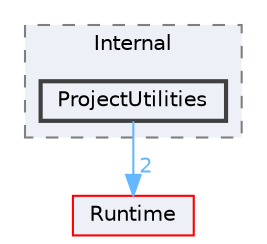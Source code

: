 digraph "ProjectUtilities"
{
 // INTERACTIVE_SVG=YES
 // LATEX_PDF_SIZE
  bgcolor="transparent";
  edge [fontname=Helvetica,fontsize=10,labelfontname=Helvetica,labelfontsize=10];
  node [fontname=Helvetica,fontsize=10,shape=box,height=0.2,width=0.4];
  compound=true
  subgraph clusterdir_ebf67a10b86c6878f3748e0350738c80 {
    graph [ bgcolor="#edf0f7", pencolor="grey50", label="Internal", fontname=Helvetica,fontsize=10 style="filled,dashed", URL="dir_ebf67a10b86c6878f3748e0350738c80.html",tooltip=""]
  dir_97a6ad54d79bd076aa25444a63d8777f [label="ProjectUtilities", fillcolor="#edf0f7", color="grey25", style="filled,bold", URL="dir_97a6ad54d79bd076aa25444a63d8777f.html",tooltip=""];
  }
  dir_7536b172fbd480bfd146a1b1acd6856b [label="Runtime", fillcolor="#edf0f7", color="red", style="filled", URL="dir_7536b172fbd480bfd146a1b1acd6856b.html",tooltip=""];
  dir_97a6ad54d79bd076aa25444a63d8777f->dir_7536b172fbd480bfd146a1b1acd6856b [headlabel="2", labeldistance=1.5 headhref="dir_000777_000984.html" href="dir_000777_000984.html" color="steelblue1" fontcolor="steelblue1"];
}
